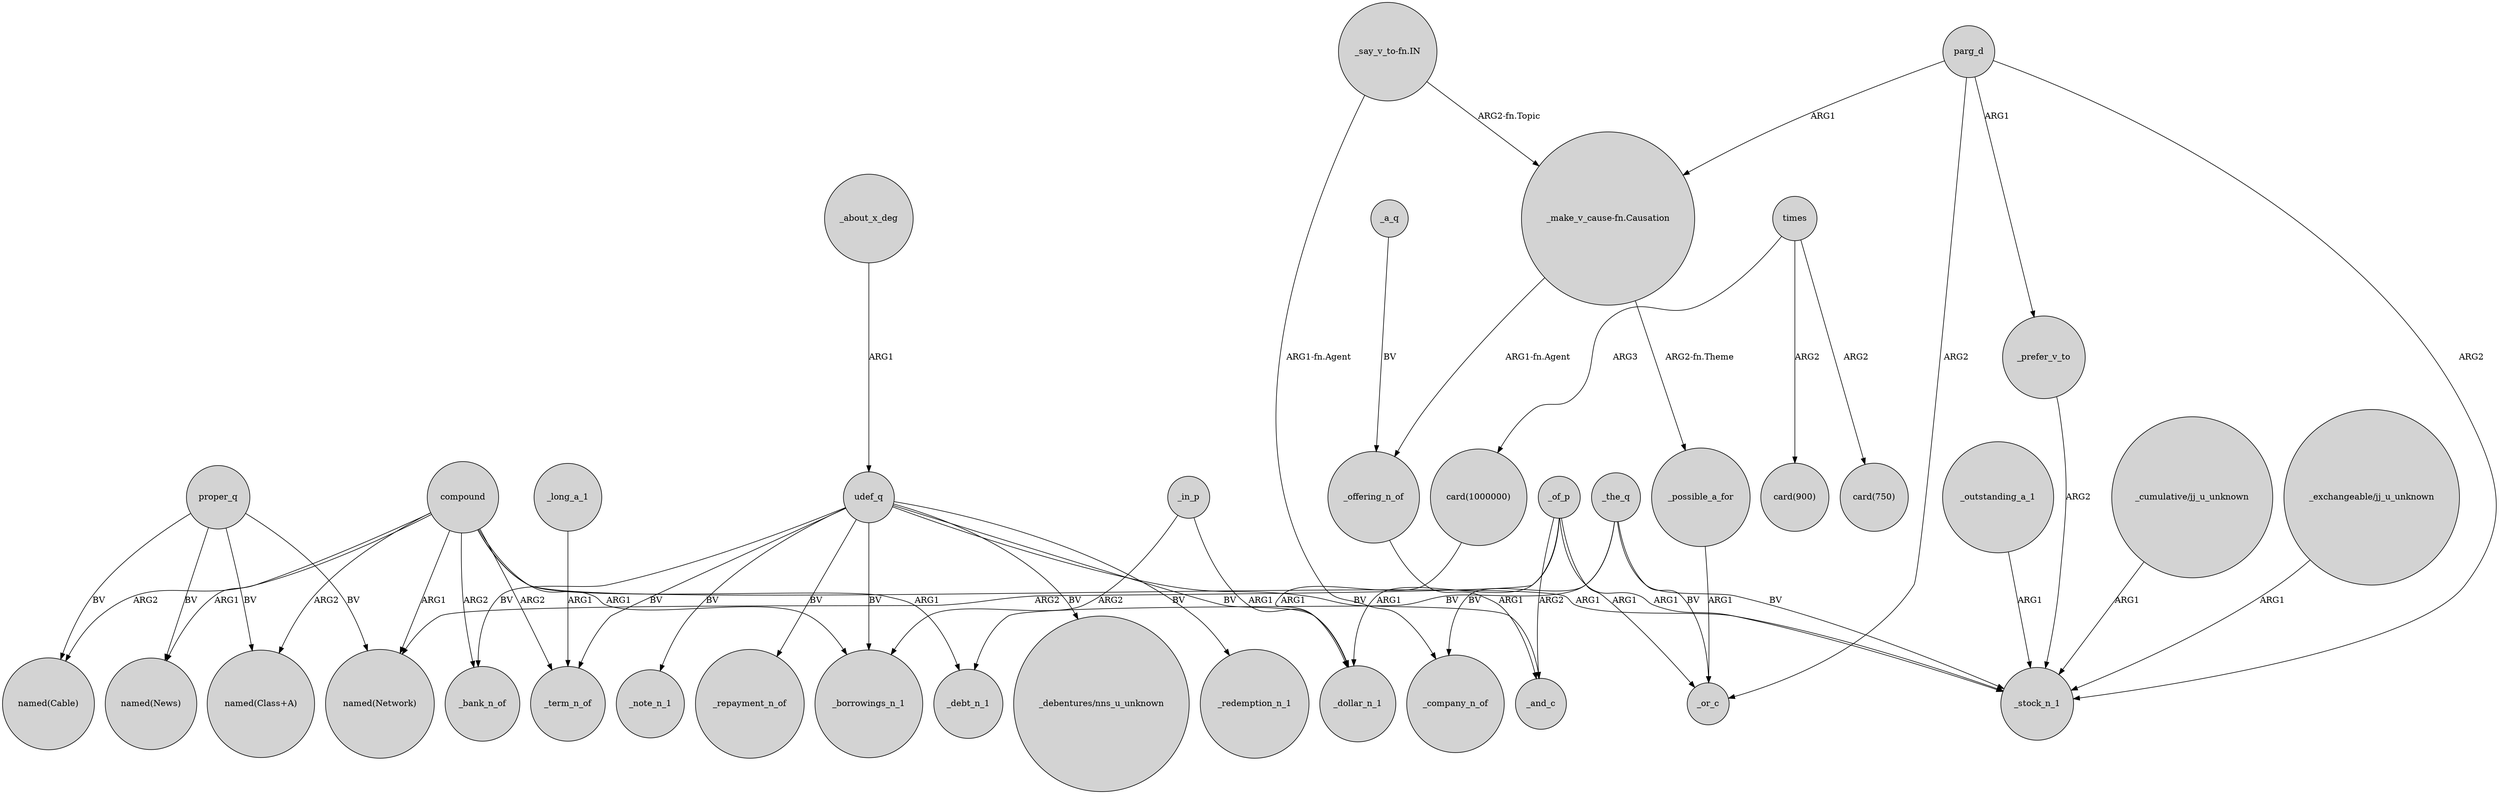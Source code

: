 digraph {
	node [shape=circle style=filled]
	"_say_v_to-fn.IN" -> "_make_v_cause-fn.Causation" [label="ARG2-fn.Topic"]
	compound -> "named(News)" [label=ARG1]
	"card(1000000)" -> _dollar_n_1 [label=ARG1]
	_possible_a_for -> _or_c [label=ARG1]
	_the_q -> _or_c [label=BV]
	compound -> _bank_n_of [label=ARG2]
	compound -> _debt_n_1 [label=ARG1]
	_in_p -> _borrowings_n_1 [label=ARG2]
	compound -> _term_n_of [label=ARG2]
	_the_q -> _stock_n_1 [label=BV]
	udef_q -> _repayment_n_of [label=BV]
	parg_d -> "_make_v_cause-fn.Causation" [label=ARG1]
	_of_p -> _dollar_n_1 [label=ARG1]
	_of_p -> _and_c [label=ARG2]
	compound -> "named(Class+A)" [label=ARG2]
	compound -> _stock_n_1 [label=ARG1]
	compound -> _borrowings_n_1 [label=ARG1]
	_of_p -> "named(Network)" [label=ARG2]
	_offering_n_of -> _and_c [label=ARG1]
	_about_x_deg -> udef_q [label=ARG1]
	"_make_v_cause-fn.Causation" -> _possible_a_for [label="ARG2-fn.Theme"]
	_the_q -> _company_n_of [label=BV]
	_outstanding_a_1 -> _stock_n_1 [label=ARG1]
	proper_q -> "named(News)" [label=BV]
	parg_d -> _or_c [label=ARG2]
	_of_p -> _or_c [label=ARG1]
	udef_q -> _note_n_1 [label=BV]
	compound -> "named(Network)" [label=ARG1]
	_of_p -> _stock_n_1 [label=ARG1]
	udef_q -> _borrowings_n_1 [label=BV]
	compound -> "named(Cable)" [label=ARG2]
	times -> "card(900)" [label=ARG2]
	proper_q -> "named(Cable)" [label=BV]
	times -> "card(1000000)" [label=ARG3]
	udef_q -> _term_n_of [label=BV]
	udef_q -> "_debentures/nns_u_unknown" [label=BV]
	udef_q -> _redemption_n_1 [label=BV]
	"_make_v_cause-fn.Causation" -> _offering_n_of [label="ARG1-fn.Agent"]
	"_cumulative/jj_u_unknown" -> _stock_n_1 [label=ARG1]
	parg_d -> _prefer_v_to [label=ARG1]
	"_exchangeable/jj_u_unknown" -> _stock_n_1 [label=ARG1]
	"_say_v_to-fn.IN" -> _company_n_of [label="ARG1-fn.Agent"]
	_prefer_v_to -> _stock_n_1 [label=ARG2]
	proper_q -> "named(Network)" [label=BV]
	_in_p -> _dollar_n_1 [label=ARG1]
	udef_q -> _bank_n_of [label=BV]
	times -> "card(750)" [label=ARG2]
	proper_q -> "named(Class+A)" [label=BV]
	_a_q -> _offering_n_of [label=BV]
	udef_q -> _and_c [label=BV]
	_the_q -> _debt_n_1 [label=BV]
	_long_a_1 -> _term_n_of [label=ARG1]
	udef_q -> _dollar_n_1 [label=BV]
	parg_d -> _stock_n_1 [label=ARG2]
}
